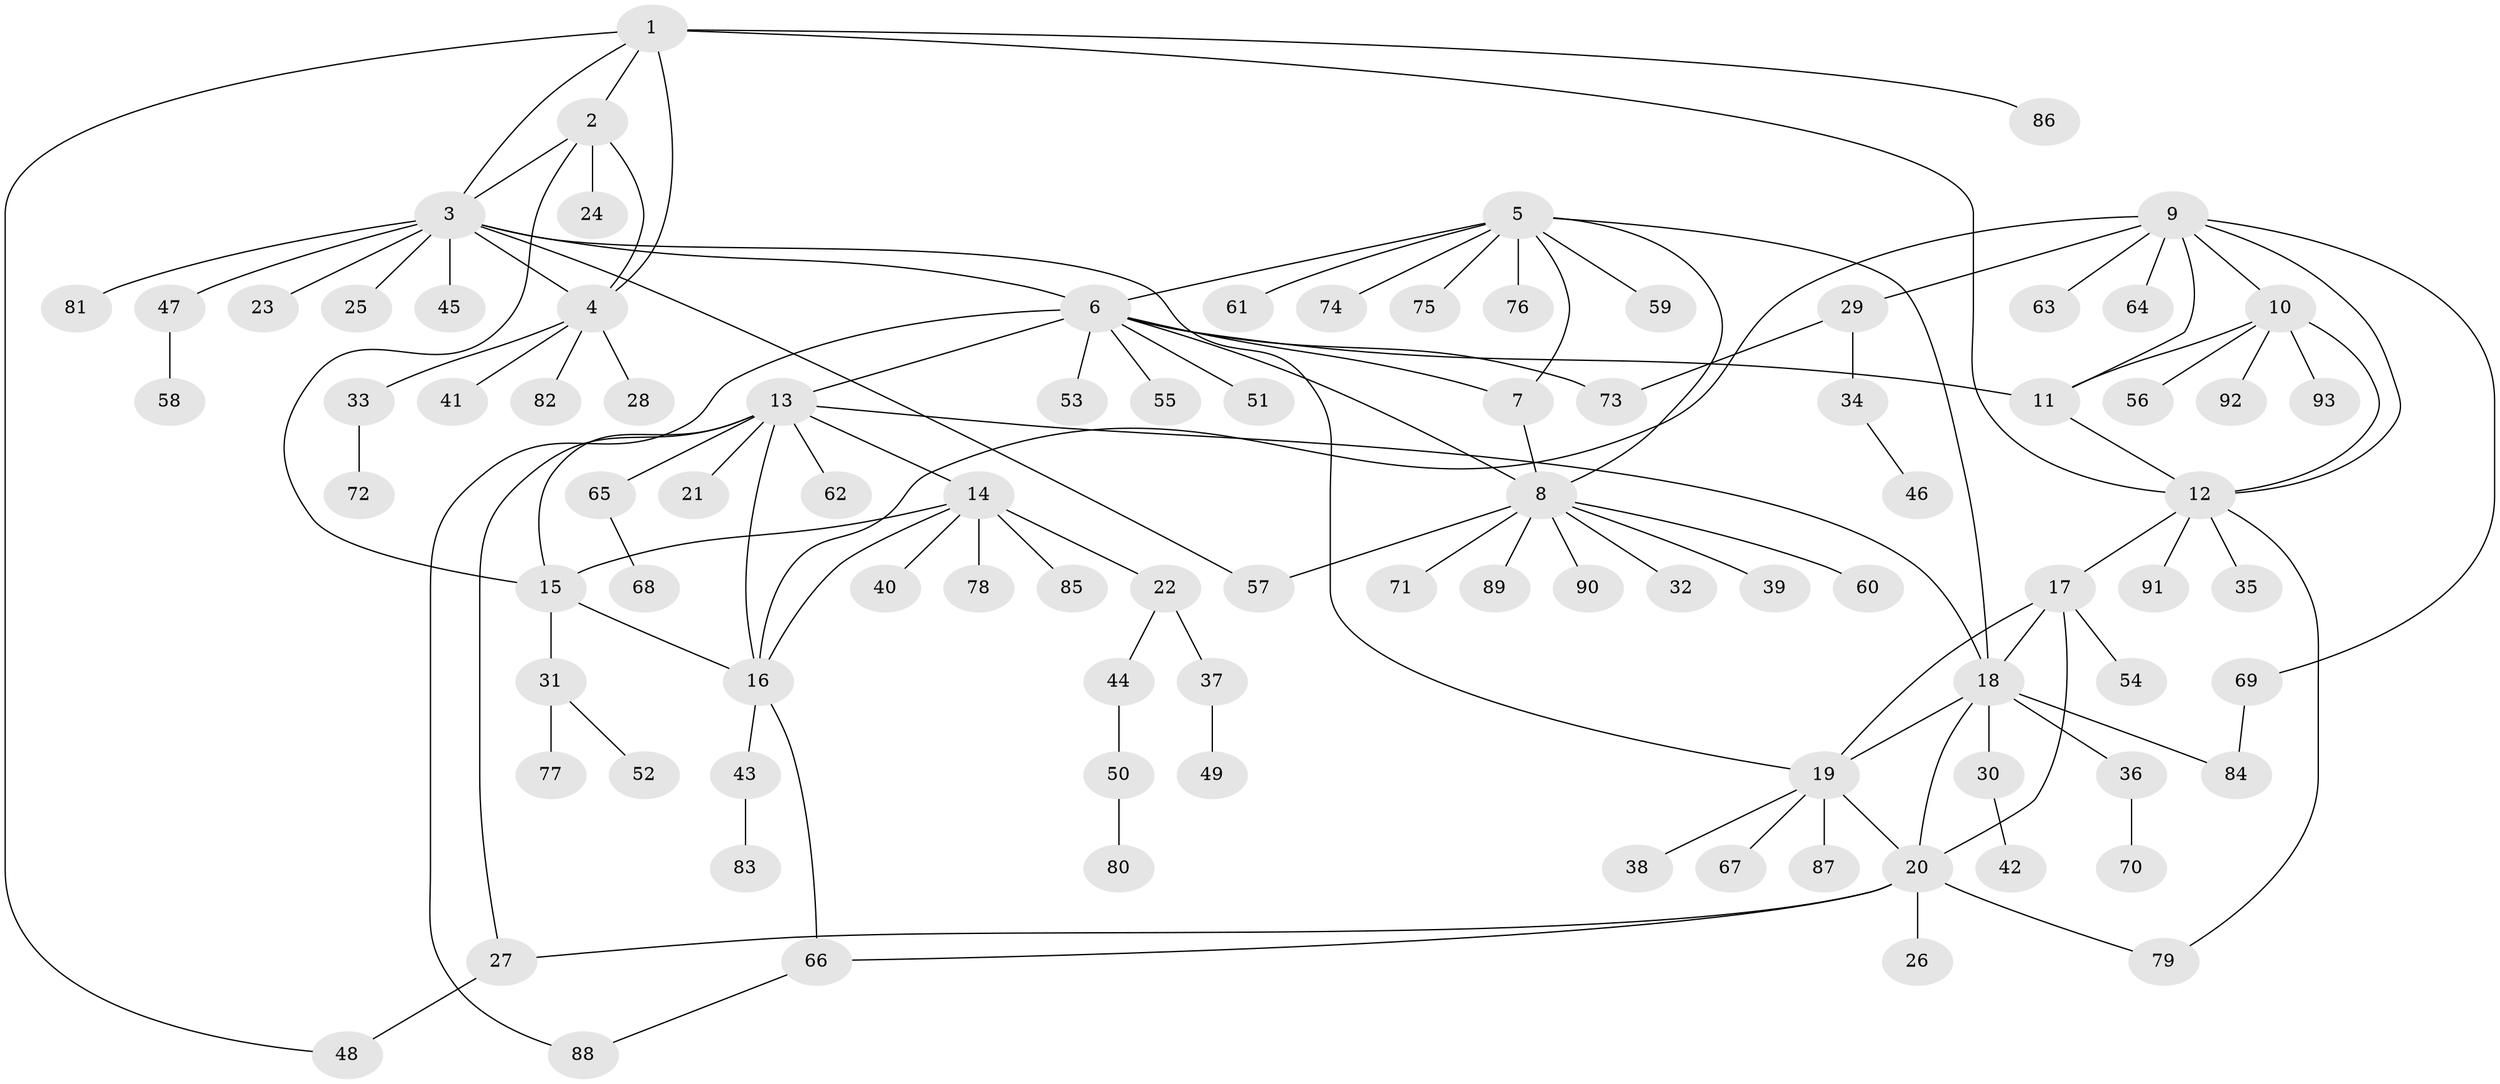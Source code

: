 // coarse degree distribution, {5: 0.028169014084507043, 4: 0.028169014084507043, 10: 0.07042253521126761, 6: 0.014084507042253521, 7: 0.04225352112676056, 9: 0.014084507042253521, 11: 0.014084507042253521, 1: 0.6197183098591549, 3: 0.04225352112676056, 2: 0.1267605633802817}
// Generated by graph-tools (version 1.1) at 2025/52/02/27/25 19:52:21]
// undirected, 93 vertices, 121 edges
graph export_dot {
graph [start="1"]
  node [color=gray90,style=filled];
  1;
  2;
  3;
  4;
  5;
  6;
  7;
  8;
  9;
  10;
  11;
  12;
  13;
  14;
  15;
  16;
  17;
  18;
  19;
  20;
  21;
  22;
  23;
  24;
  25;
  26;
  27;
  28;
  29;
  30;
  31;
  32;
  33;
  34;
  35;
  36;
  37;
  38;
  39;
  40;
  41;
  42;
  43;
  44;
  45;
  46;
  47;
  48;
  49;
  50;
  51;
  52;
  53;
  54;
  55;
  56;
  57;
  58;
  59;
  60;
  61;
  62;
  63;
  64;
  65;
  66;
  67;
  68;
  69;
  70;
  71;
  72;
  73;
  74;
  75;
  76;
  77;
  78;
  79;
  80;
  81;
  82;
  83;
  84;
  85;
  86;
  87;
  88;
  89;
  90;
  91;
  92;
  93;
  1 -- 2;
  1 -- 3;
  1 -- 4;
  1 -- 12;
  1 -- 48;
  1 -- 86;
  2 -- 3;
  2 -- 4;
  2 -- 15;
  2 -- 24;
  3 -- 4;
  3 -- 6;
  3 -- 19;
  3 -- 23;
  3 -- 25;
  3 -- 45;
  3 -- 47;
  3 -- 57;
  3 -- 81;
  4 -- 28;
  4 -- 33;
  4 -- 41;
  4 -- 82;
  5 -- 6;
  5 -- 7;
  5 -- 8;
  5 -- 18;
  5 -- 59;
  5 -- 61;
  5 -- 74;
  5 -- 75;
  5 -- 76;
  6 -- 7;
  6 -- 8;
  6 -- 11;
  6 -- 13;
  6 -- 51;
  6 -- 53;
  6 -- 55;
  6 -- 73;
  6 -- 88;
  7 -- 8;
  8 -- 32;
  8 -- 39;
  8 -- 57;
  8 -- 60;
  8 -- 71;
  8 -- 89;
  8 -- 90;
  9 -- 10;
  9 -- 11;
  9 -- 12;
  9 -- 16;
  9 -- 29;
  9 -- 63;
  9 -- 64;
  9 -- 69;
  10 -- 11;
  10 -- 12;
  10 -- 56;
  10 -- 92;
  10 -- 93;
  11 -- 12;
  12 -- 17;
  12 -- 35;
  12 -- 79;
  12 -- 91;
  13 -- 14;
  13 -- 15;
  13 -- 16;
  13 -- 18;
  13 -- 21;
  13 -- 27;
  13 -- 62;
  13 -- 65;
  14 -- 15;
  14 -- 16;
  14 -- 22;
  14 -- 40;
  14 -- 78;
  14 -- 85;
  15 -- 16;
  15 -- 31;
  16 -- 43;
  16 -- 66;
  17 -- 18;
  17 -- 19;
  17 -- 20;
  17 -- 54;
  18 -- 19;
  18 -- 20;
  18 -- 30;
  18 -- 36;
  18 -- 84;
  19 -- 20;
  19 -- 38;
  19 -- 67;
  19 -- 87;
  20 -- 26;
  20 -- 27;
  20 -- 66;
  20 -- 79;
  22 -- 37;
  22 -- 44;
  27 -- 48;
  29 -- 34;
  29 -- 73;
  30 -- 42;
  31 -- 52;
  31 -- 77;
  33 -- 72;
  34 -- 46;
  36 -- 70;
  37 -- 49;
  43 -- 83;
  44 -- 50;
  47 -- 58;
  50 -- 80;
  65 -- 68;
  66 -- 88;
  69 -- 84;
}
